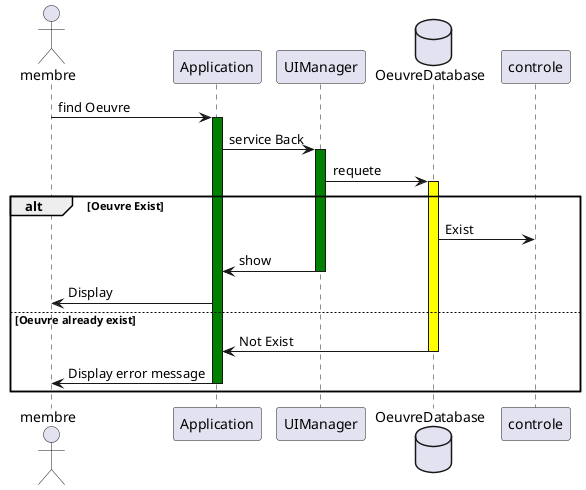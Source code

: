 
Rechercher une œuvre :
    Description : le membre peut renseigner des informations sur une œuvre afin de la trouver.

    Acteurs : membre

    Prérequis : informations, sur l oeuvre recherché moteur de recherche

    Etapes :
1.	Le client se rend sur le site.
2.	Il clique sur la barre de recherche.
3.	Tape le nom de l œuvre recherché
4.	Valide
5.	L’application affiche les œuvres correspondantes 
6.	Regarde dans la liste proposée si l œuvre est dans la liste.

    Exception :
        - Œuvre non répertorié.



@startuml
actor membre
participant Application
participant UIManager as UIM
database OeuvreDatabase


membre ->  Application ++ #green: find Oeuvre

Application -> UIM++ #green : service Back
UIM-> OeuvreDatabase ++ #yellow: requete


alt Oeuvre Exist

OeuvreDatabase -> controle: Exist
UIM-> Application -- : show
Application -> membre : Display


else Oeuvre already exist

OeuvreDatabase -> Application -- : Not Exist

Application -> membre -- : Display error message



end





@enduml